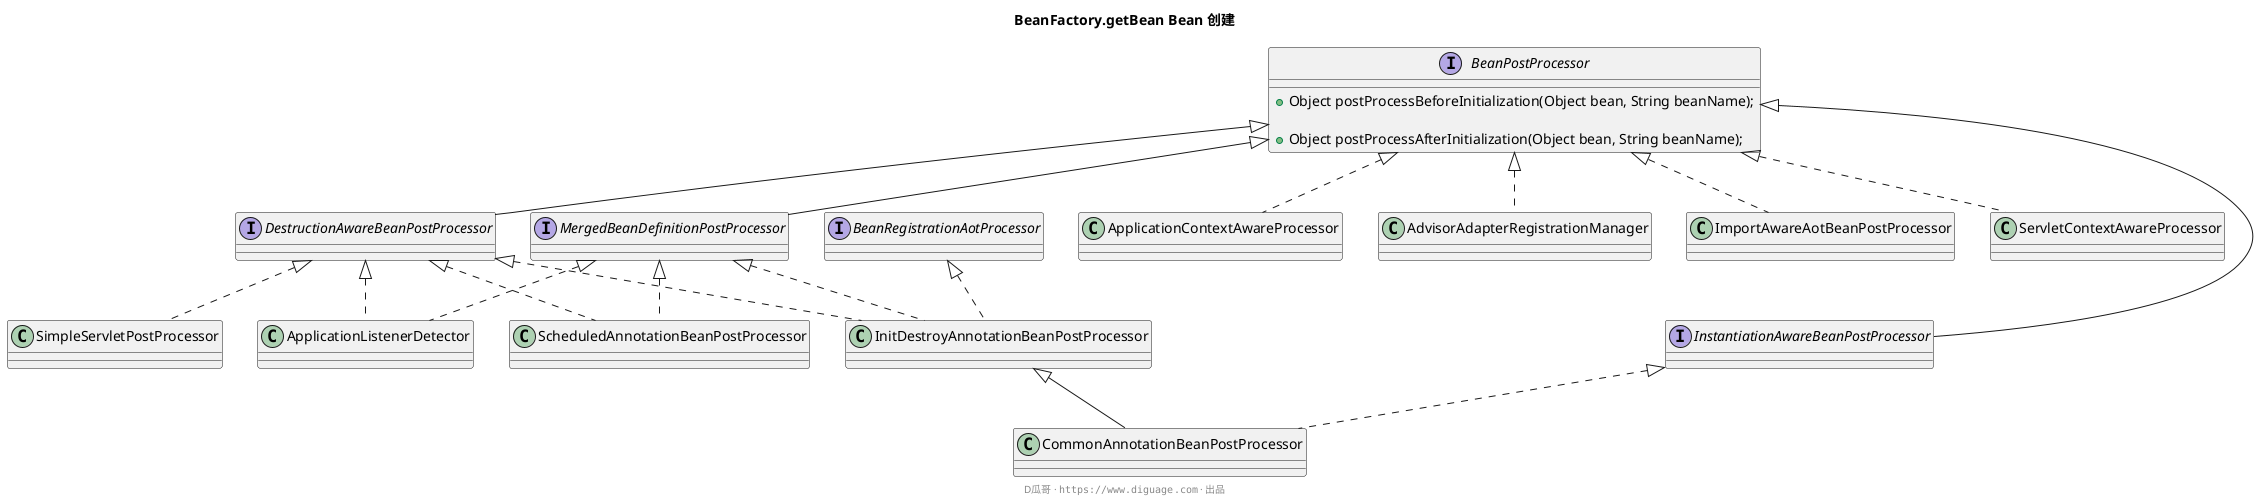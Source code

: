 @startuml
title **BeanFactory.getBean Bean 创建**

interface BeanPostProcessor {

	+ Object postProcessBeforeInitialization(Object bean, String beanName);

	+ Object postProcessAfterInitialization(Object bean, String beanName);
}


class ServletContextAwareProcessor implements BeanPostProcessor

interface DestructionAwareBeanPostProcessor extends BeanPostProcessor

class ScheduledAnnotationBeanPostProcessor implements MergedBeanDefinitionPostProcessor, DestructionAwareBeanPostProcessor

class SimpleServletPostProcessor implements DestructionAwareBeanPostProcessor

class InitDestroyAnnotationBeanPostProcessor implements DestructionAwareBeanPostProcessor, MergedBeanDefinitionPostProcessor, BeanRegistrationAotProcessor

class CommonAnnotationBeanPostProcessor extends InitDestroyAnnotationBeanPostProcessor implements InstantiationAwareBeanPostProcessor

class ApplicationListenerDetector implements DestructionAwareBeanPostProcessor, MergedBeanDefinitionPostProcessor




interface InstantiationAwareBeanPostProcessor extends BeanPostProcessor


class ApplicationContextAwareProcessor implements BeanPostProcessor

class AdvisorAdapterRegistrationManager implements BeanPostProcessor

class ImportAwareAotBeanPostProcessor implements BeanPostProcessor

interface MergedBeanDefinitionPostProcessor extends BeanPostProcessor


'interface InstantiationAwareBeanPostProcessor extends BeanPostProcessor
'
'interface SmartInstantiationAwareBeanPostProcessor extends InstantiationAwareBeanPostProcessor
'
'class CommonAnnotationBeanPostProcessor extends InitDestroyAnnotationBeanPostProcessor implements InstantiationAwareBeanPostProcessor, BeanFactoryAware, Serializable
'
'abstract class AbstractAdvisingBeanPostProcessor extends ProxyProcessorSupport implements SmartInstantiationAwareBeanPostProcessor
'
'abstract class AbstractAutoProxyCreator extends ProxyProcessorSupport implements SmartInstantiationAwareBeanPostProcessor, BeanFactoryAware
'
'abstract class AbstractAdvisorAutoProxyCreator extends AbstractAutoProxyCreator
'
'class ServletContextAwareProcessor implements BeanPostProcessor
'
'interface DestructionAwareBeanPostProcessor extends BeanPostProcessor
'
'class BeanValidationPostProcessor implements BeanPostProcessor, InitializingBean
'
'class AdvisorAdapterRegistrationManager implements BeanPostProcessor

footer D瓜哥 · ""https://www.diguage.com"" · 出品
@enduml
